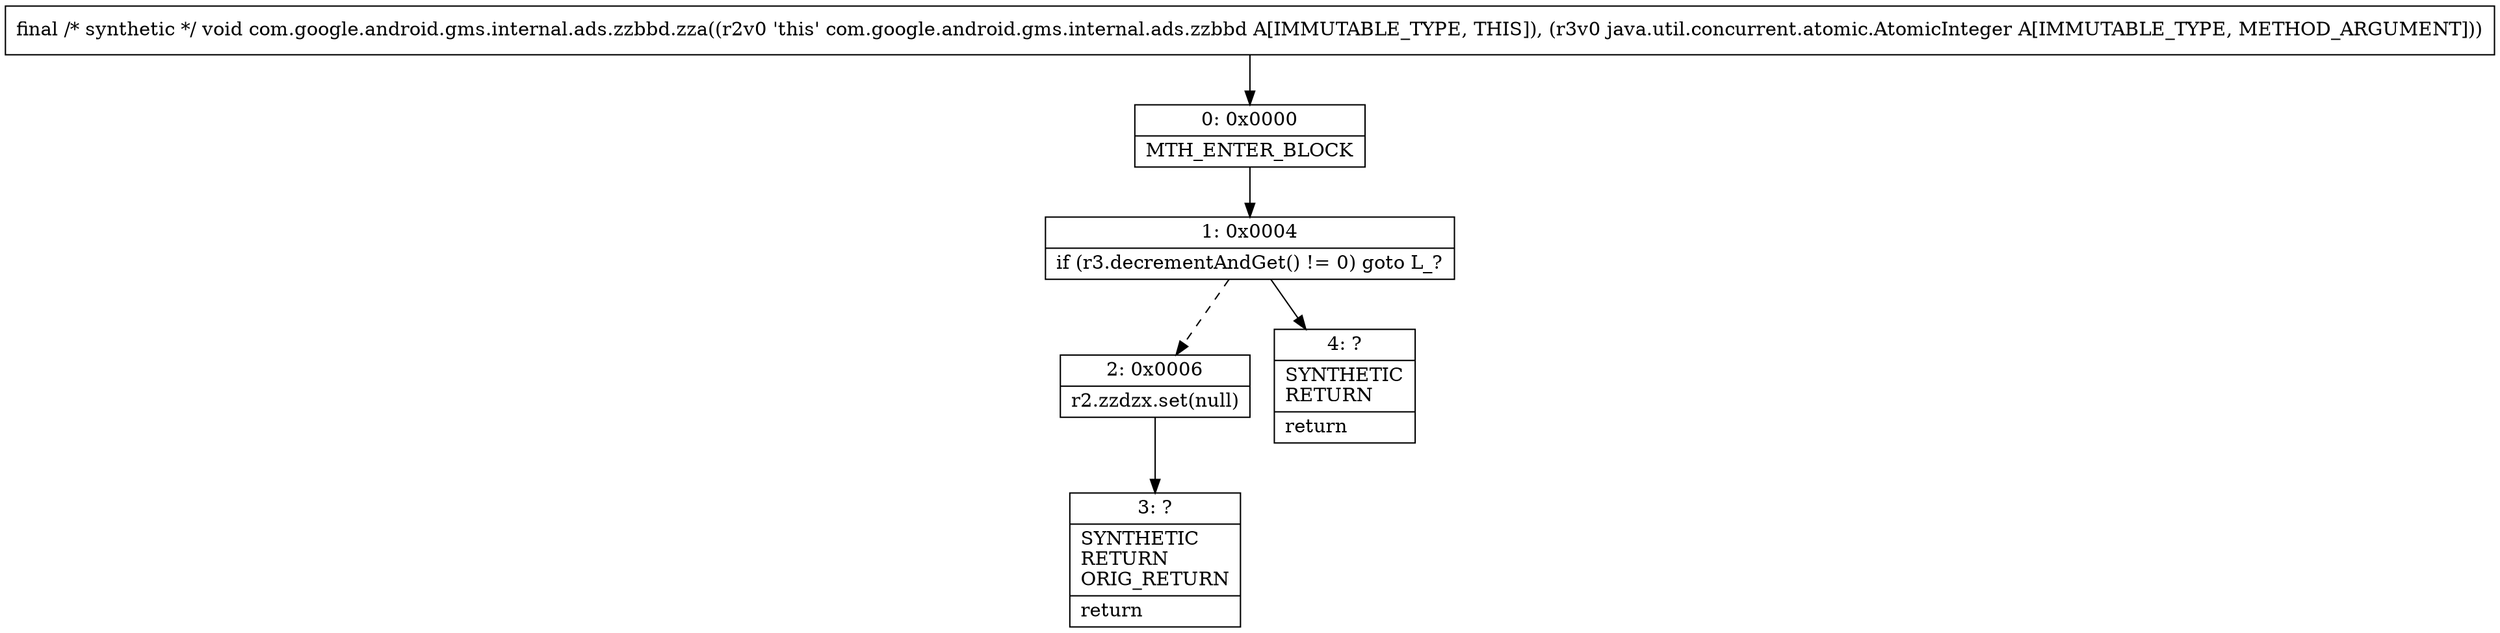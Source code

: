 digraph "CFG forcom.google.android.gms.internal.ads.zzbbd.zza(Ljava\/util\/concurrent\/atomic\/AtomicInteger;)V" {
Node_0 [shape=record,label="{0\:\ 0x0000|MTH_ENTER_BLOCK\l}"];
Node_1 [shape=record,label="{1\:\ 0x0004|if (r3.decrementAndGet() != 0) goto L_?\l}"];
Node_2 [shape=record,label="{2\:\ 0x0006|r2.zzdzx.set(null)\l}"];
Node_3 [shape=record,label="{3\:\ ?|SYNTHETIC\lRETURN\lORIG_RETURN\l|return\l}"];
Node_4 [shape=record,label="{4\:\ ?|SYNTHETIC\lRETURN\l|return\l}"];
MethodNode[shape=record,label="{final \/* synthetic *\/ void com.google.android.gms.internal.ads.zzbbd.zza((r2v0 'this' com.google.android.gms.internal.ads.zzbbd A[IMMUTABLE_TYPE, THIS]), (r3v0 java.util.concurrent.atomic.AtomicInteger A[IMMUTABLE_TYPE, METHOD_ARGUMENT])) }"];
MethodNode -> Node_0;
Node_0 -> Node_1;
Node_1 -> Node_2[style=dashed];
Node_1 -> Node_4;
Node_2 -> Node_3;
}

